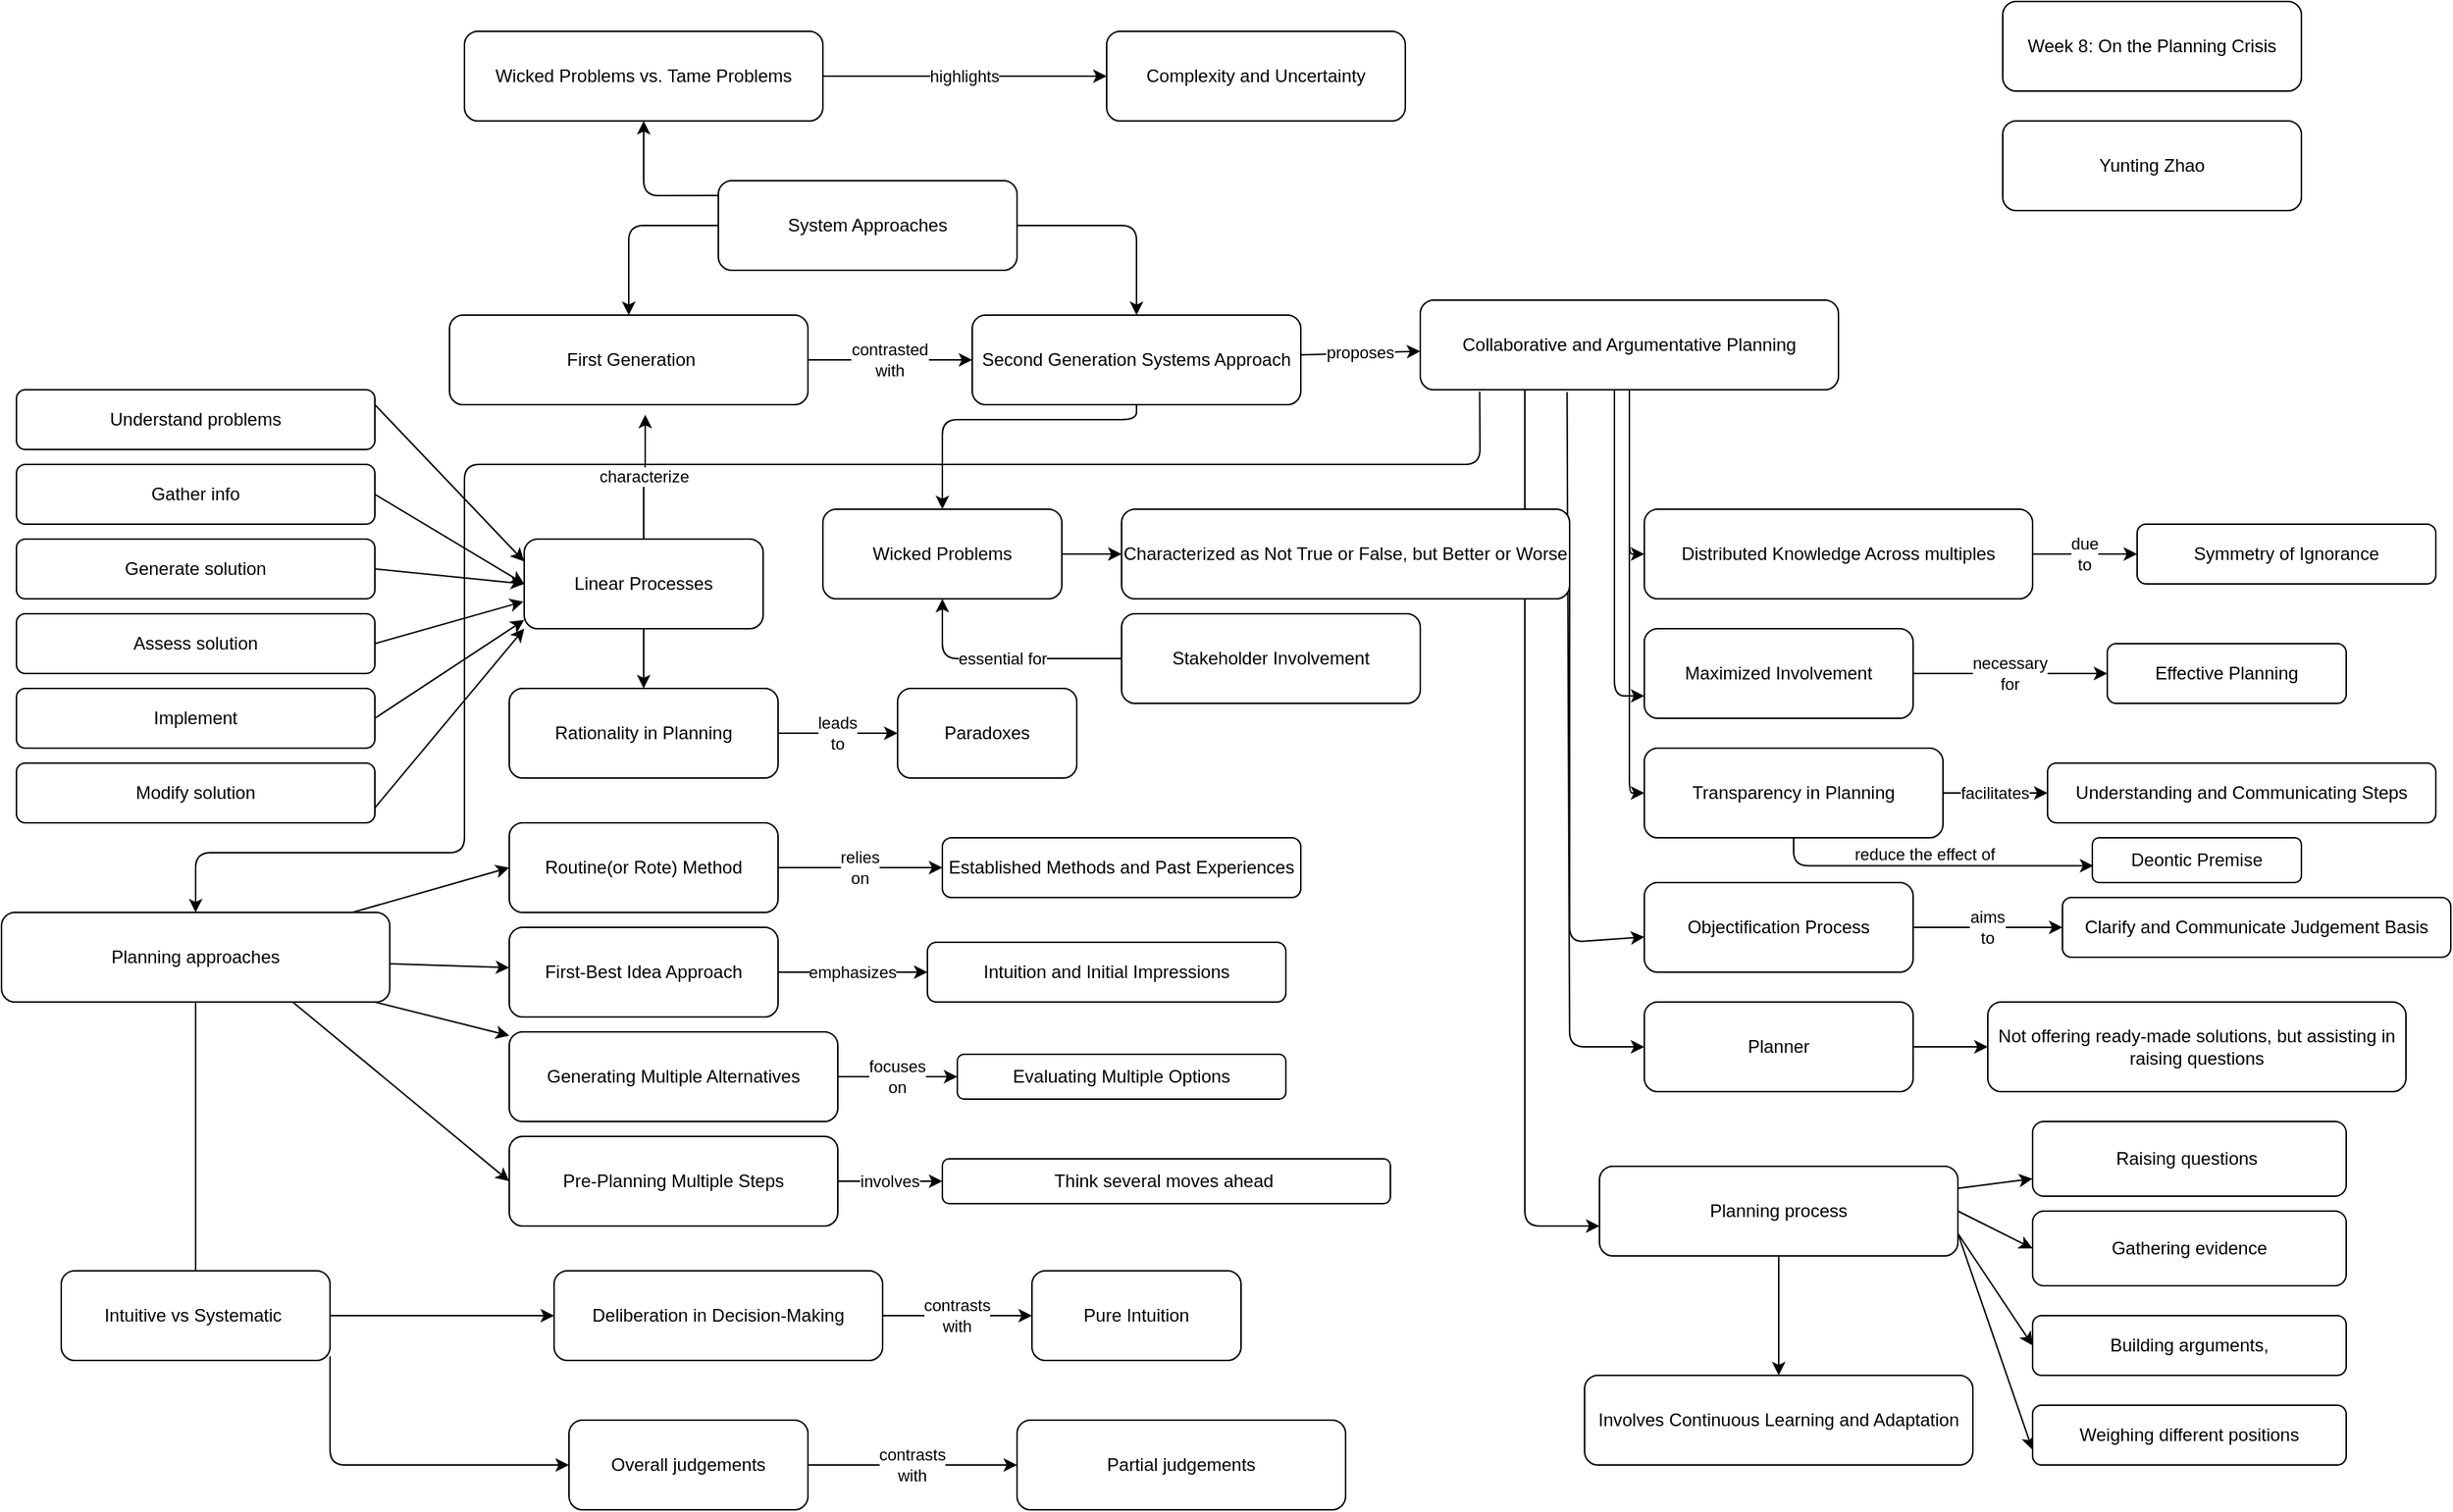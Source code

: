 <mxfile>
    <diagram id="LwMutZZ-WaKQiLU3n11E" name="Page-1">
        <mxGraphModel dx="1513" dy="1024" grid="1" gridSize="10" guides="1" tooltips="1" connect="1" arrows="1" fold="1" page="1" pageScale="1" pageWidth="1700" pageHeight="1100" math="0" shadow="0">
            <root>
                <mxCell id="0"/>
                <mxCell id="1" parent="0"/>
                <mxCell id="2" value="Routine(or Rote) Method" style="rounded=1;whiteSpace=wrap;html=1;" vertex="1" parent="1">
                    <mxGeometry x="370" y="590" width="180" height="60" as="geometry"/>
                </mxCell>
                <mxCell id="3" value="Established Methods and Past Experiences" style="rounded=1;whiteSpace=wrap;html=1;" vertex="1" parent="1">
                    <mxGeometry x="660" y="600" width="240" height="40" as="geometry"/>
                </mxCell>
                <mxCell id="5" value="First-Best Idea Approach" style="rounded=1;whiteSpace=wrap;html=1;" vertex="1" parent="1">
                    <mxGeometry x="370" y="660" width="180" height="60" as="geometry"/>
                </mxCell>
                <mxCell id="6" value="Intuition and Initial Impressions" style="rounded=1;whiteSpace=wrap;html=1;" vertex="1" parent="1">
                    <mxGeometry x="650" y="670" width="240" height="40" as="geometry"/>
                </mxCell>
                <mxCell id="8" value="Generating Multiple Alternatives" style="rounded=1;whiteSpace=wrap;html=1;" vertex="1" parent="1">
                    <mxGeometry x="370" y="730" width="220" height="60" as="geometry"/>
                </mxCell>
                <mxCell id="9" value="Evaluating Multiple Options" style="rounded=1;whiteSpace=wrap;html=1;" vertex="1" parent="1">
                    <mxGeometry x="670" y="745" width="220" height="30" as="geometry"/>
                </mxCell>
                <mxCell id="4" value="relies on" style="rounded=1;whiteSpace=wrap;html=1;;" edge="1" parent="1" source="2" target="3">
                    <mxGeometry relative="1" as="geometry"/>
                </mxCell>
                <mxCell id="7" value="emphasizes" style="rounded=1;whiteSpace=wrap;html=1;;" edge="1" parent="1" source="5" target="6">
                    <mxGeometry relative="1" as="geometry"/>
                </mxCell>
                <mxCell id="10" value="focuses on" style="rounded=1;whiteSpace=wrap;html=1;;" edge="1" parent="1" source="8" target="9">
                    <mxGeometry relative="1" as="geometry"/>
                </mxCell>
                <mxCell id="11" value="Pre-Planning Multiple Steps" style="rounded=1;whiteSpace=wrap;html=1;" vertex="1" parent="1">
                    <mxGeometry x="370" y="800" width="220" height="60" as="geometry"/>
                </mxCell>
                <mxCell id="12" value="Think several moves ahead&amp;nbsp;" style="rounded=1;whiteSpace=wrap;html=1;" vertex="1" parent="1">
                    <mxGeometry x="660" y="815" width="300" height="30" as="geometry"/>
                </mxCell>
                <mxCell id="vkzU3TonNFi_34LnpfCu-135" style="edgeStyle=none;html=1;entryX=0.5;entryY=0;entryDx=0;entryDy=0;exitX=0.5;exitY=1;exitDx=0;exitDy=0;" edge="1" parent="1" source="13" target="17">
                    <mxGeometry relative="1" as="geometry">
                        <mxPoint x="780" y="320" as="sourcePoint"/>
                        <Array as="points">
                            <mxPoint x="790" y="320"/>
                            <mxPoint x="660" y="320"/>
                        </Array>
                    </mxGeometry>
                </mxCell>
                <mxCell id="13" value="Second Generation Systems Approach" style="rounded=1;whiteSpace=wrap;html=1;" vertex="1" parent="1">
                    <mxGeometry x="680" y="250" width="220" height="60" as="geometry"/>
                </mxCell>
                <mxCell id="vkzU3TonNFi_34LnpfCu-40" style="edgeStyle=none;html=1;entryX=0;entryY=0.75;entryDx=0;entryDy=0;" edge="1" parent="1" target="23">
                    <mxGeometry relative="1" as="geometry">
                        <mxPoint x="1110" y="290" as="sourcePoint"/>
                        <Array as="points">
                            <mxPoint x="1110" y="505"/>
                        </Array>
                    </mxGeometry>
                </mxCell>
                <mxCell id="vkzU3TonNFi_34LnpfCu-105" style="edgeStyle=none;html=1;exitX=0.351;exitY=1.026;exitDx=0;exitDy=0;entryX=0;entryY=0.5;entryDx=0;entryDy=0;exitPerimeter=0;" edge="1" parent="1" source="14" target="vkzU3TonNFi_34LnpfCu-98">
                    <mxGeometry relative="1" as="geometry">
                        <Array as="points">
                            <mxPoint x="1080" y="740"/>
                        </Array>
                    </mxGeometry>
                </mxCell>
                <mxCell id="vkzU3TonNFi_34LnpfCu-111" style="edgeStyle=none;html=1;exitX=0.25;exitY=1;exitDx=0;exitDy=0;entryX=0;entryY=0.667;entryDx=0;entryDy=0;entryPerimeter=0;" edge="1" parent="1" source="14" target="vkzU3TonNFi_34LnpfCu-95">
                    <mxGeometry relative="1" as="geometry">
                        <Array as="points">
                            <mxPoint x="1050" y="860"/>
                        </Array>
                    </mxGeometry>
                </mxCell>
                <mxCell id="vkzU3TonNFi_34LnpfCu-120" style="edgeStyle=none;html=1;exitX=0.142;exitY=1.02;exitDx=0;exitDy=0;exitPerimeter=0;entryX=0.5;entryY=0;entryDx=0;entryDy=0;" edge="1" parent="1" source="14" target="vkzU3TonNFi_34LnpfCu-34">
                    <mxGeometry relative="1" as="geometry">
                        <mxPoint x="230" y="670" as="targetPoint"/>
                        <Array as="points">
                            <mxPoint x="1020" y="350"/>
                            <mxPoint x="340" y="350"/>
                            <mxPoint x="340" y="610"/>
                            <mxPoint x="160" y="610"/>
                        </Array>
                    </mxGeometry>
                </mxCell>
                <mxCell id="vkzU3TonNFi_34LnpfCu-140" style="edgeStyle=none;html=1;exitX=0.5;exitY=1;exitDx=0;exitDy=0;entryX=0;entryY=0.5;entryDx=0;entryDy=0;" edge="1" parent="1" source="14" target="25">
                    <mxGeometry relative="1" as="geometry">
                        <Array as="points">
                            <mxPoint x="1120" y="570"/>
                        </Array>
                    </mxGeometry>
                </mxCell>
                <mxCell id="14" value="Collaborative and Argumentative Planning" style="rounded=1;whiteSpace=wrap;html=1;" vertex="1" parent="1">
                    <mxGeometry x="980" y="240" width="280" height="60" as="geometry"/>
                </mxCell>
                <mxCell id="15" value="involves" style="rounded=1;whiteSpace=wrap;html=1;;" edge="1" parent="1" source="11" target="12">
                    <mxGeometry relative="1" as="geometry"/>
                </mxCell>
                <mxCell id="16" value="proposes" style="rounded=1;whiteSpace=wrap;html=1;;" edge="1" parent="1" source="13" target="14">
                    <mxGeometry relative="1" as="geometry"/>
                </mxCell>
                <mxCell id="vkzU3TonNFi_34LnpfCu-83" style="edgeStyle=none;html=1;exitX=1;exitY=0.5;exitDx=0;exitDy=0;entryX=0;entryY=0.5;entryDx=0;entryDy=0;" edge="1" parent="1" source="17" target="vkzU3TonNFi_34LnpfCu-82">
                    <mxGeometry relative="1" as="geometry"/>
                </mxCell>
                <mxCell id="17" value="Wicked Problems" style="rounded=1;whiteSpace=wrap;html=1;" vertex="1" parent="1">
                    <mxGeometry x="580" y="380" width="160" height="60" as="geometry"/>
                </mxCell>
                <mxCell id="18" value="Distributed Knowledge Across multiples" style="rounded=1;whiteSpace=wrap;html=1;" vertex="1" parent="1">
                    <mxGeometry x="1130" y="380" width="260" height="60" as="geometry"/>
                </mxCell>
                <mxCell id="19" value="Symmetry of Ignorance" style="rounded=1;whiteSpace=wrap;html=1;" vertex="1" parent="1">
                    <mxGeometry x="1460" y="390" width="200" height="40" as="geometry"/>
                </mxCell>
                <mxCell id="21" value="" style="edgeStyle=orthogonalEdgeStyle;rounded=1;html=1;exitX=0.5;exitY=1;exitDx=0;exitDy=0;entryX=0;entryY=0.5;entryDx=0;entryDy=0;" edge="1" parent="1" source="14" target="18">
                    <mxGeometry relative="1" as="geometry">
                        <Array as="points">
                            <mxPoint x="1120" y="410"/>
                        </Array>
                        <mxPoint as="offset"/>
                    </mxGeometry>
                </mxCell>
                <mxCell id="22" value="due to" style="rounded=1;whiteSpace=wrap;html=1;;" edge="1" parent="1" source="18" target="19">
                    <mxGeometry relative="1" as="geometry">
                        <mxPoint x="1920" y="410" as="sourcePoint"/>
                        <mxPoint x="1720" y="410" as="targetPoint"/>
                        <Array as="points"/>
                        <mxPoint as="offset"/>
                    </mxGeometry>
                </mxCell>
                <mxCell id="24" value="Effective Planning" style="rounded=1;whiteSpace=wrap;html=1;" vertex="1" parent="1">
                    <mxGeometry x="1440" y="470" width="160" height="40" as="geometry"/>
                </mxCell>
                <mxCell id="25" value="Transparency in Planning" style="rounded=1;whiteSpace=wrap;html=1;" vertex="1" parent="1">
                    <mxGeometry x="1130" y="540" width="200" height="60" as="geometry"/>
                </mxCell>
                <mxCell id="26" value="Understanding and Communicating Steps" style="rounded=1;whiteSpace=wrap;html=1;" vertex="1" parent="1">
                    <mxGeometry x="1400" y="550" width="260" height="40" as="geometry"/>
                </mxCell>
                <mxCell id="27" value="necessary for" style="rounded=1;whiteSpace=wrap;html=1;;" edge="1" parent="1" source="23" target="24">
                    <mxGeometry relative="1" as="geometry"/>
                </mxCell>
                <mxCell id="28" value="facilitates" style="rounded=1;whiteSpace=wrap;html=1;;" edge="1" parent="1" source="25" target="26">
                    <mxGeometry relative="1" as="geometry"/>
                </mxCell>
                <mxCell id="29" value="Deontic Premise" style="rounded=1;whiteSpace=wrap;html=1;" vertex="1" parent="1">
                    <mxGeometry x="1430" y="600" width="140" height="30" as="geometry"/>
                </mxCell>
                <mxCell id="31" value="Objectification Process" style="rounded=1;whiteSpace=wrap;html=1;" vertex="1" parent="1">
                    <mxGeometry x="1130" y="630" width="180" height="60" as="geometry"/>
                </mxCell>
                <mxCell id="32" value="Clarify and Communicate Judgement Basis" style="rounded=1;whiteSpace=wrap;html=1;" vertex="1" parent="1">
                    <mxGeometry x="1410" y="640" width="260" height="40" as="geometry"/>
                </mxCell>
                <mxCell id="34" value="aims to" style="rounded=1;whiteSpace=wrap;html=1;;" edge="1" parent="1" source="31" target="32">
                    <mxGeometry relative="1" as="geometry"/>
                </mxCell>
                <mxCell id="vkzU3TonNFi_34LnpfCu-35" style="edgeStyle=none;html=1;entryX=0;entryY=0.5;entryDx=0;entryDy=0;" edge="1" parent="1" source="vkzU3TonNFi_34LnpfCu-34" target="2">
                    <mxGeometry relative="1" as="geometry"/>
                </mxCell>
                <mxCell id="vkzU3TonNFi_34LnpfCu-36" style="rounded=1;whiteSpace=wrap;html=1;;" edge="1" parent="1" source="vkzU3TonNFi_34LnpfCu-34" target="5">
                    <mxGeometry relative="1" as="geometry"/>
                </mxCell>
                <mxCell id="vkzU3TonNFi_34LnpfCu-37" style="rounded=1;whiteSpace=wrap;html=1;;" edge="1" parent="1" source="vkzU3TonNFi_34LnpfCu-34" target="8">
                    <mxGeometry relative="1" as="geometry"/>
                </mxCell>
                <mxCell id="vkzU3TonNFi_34LnpfCu-146" style="edgeStyle=none;html=1;exitX=0.75;exitY=1;exitDx=0;exitDy=0;entryX=0;entryY=0.5;entryDx=0;entryDy=0;" edge="1" parent="1" source="vkzU3TonNFi_34LnpfCu-34" target="11">
                    <mxGeometry relative="1" as="geometry"/>
                </mxCell>
                <mxCell id="vkzU3TonNFi_34LnpfCu-34" value="Planning approaches" style="rounded=1;whiteSpace=wrap;html=1;" vertex="1" parent="1">
                    <mxGeometry x="30" y="650" width="260" height="60" as="geometry"/>
                </mxCell>
                <mxCell id="41" value="Deliberation in Decision-Making" style="rounded=1;whiteSpace=wrap;html=1;" vertex="1" parent="1">
                    <mxGeometry x="400" y="890" width="220" height="60" as="geometry"/>
                </mxCell>
                <mxCell id="42" value="Pure Intuition" style="rounded=1;whiteSpace=wrap;html=1;" vertex="1" parent="1">
                    <mxGeometry x="720" y="890" width="140" height="60" as="geometry"/>
                </mxCell>
                <mxCell id="43" value="Overall judgements" style="rounded=1;whiteSpace=wrap;html=1;" vertex="1" parent="1">
                    <mxGeometry x="410" y="990" width="160" height="60" as="geometry"/>
                </mxCell>
                <mxCell id="44" value="Partial judgements" style="rounded=1;whiteSpace=wrap;html=1;" vertex="1" parent="1">
                    <mxGeometry x="710" y="990" width="220" height="60" as="geometry"/>
                </mxCell>
                <mxCell id="45" value="contrasts with" style="rounded=1;whiteSpace=wrap;html=1;;" edge="1" parent="1" source="41" target="42">
                    <mxGeometry relative="1" as="geometry"/>
                </mxCell>
                <mxCell id="46" value="contrasts with" style="rounded=1;whiteSpace=wrap;html=1;;" edge="1" parent="1" source="43" target="44">
                    <mxGeometry relative="1" as="geometry"/>
                </mxCell>
                <mxCell id="vkzU3TonNFi_34LnpfCu-48" value="reduce the effect of&amp;nbsp;" style="edgeStyle=orthogonalEdgeStyle;rounded=1;html=1;exitX=0.5;exitY=1;exitDx=0;exitDy=0;entryX=0.005;entryY=0.625;entryDx=0;entryDy=0;entryPerimeter=0;" edge="1" parent="1" source="25" target="29">
                    <mxGeometry x="-0.015" y="8" relative="1" as="geometry">
                        <mxPoint x="1310" y="620" as="sourcePoint"/>
                        <mxPoint x="1410" y="620" as="targetPoint"/>
                        <mxPoint as="offset"/>
                    </mxGeometry>
                </mxCell>
                <mxCell id="vkzU3TonNFi_34LnpfCu-58" style="rounded=1;whiteSpace=wrap;html=1;;entryX=0;entryY=0.5;entryDx=0;entryDy=0;" edge="1" parent="1" target="41">
                    <mxGeometry relative="1" as="geometry">
                        <mxPoint x="250" y="920" as="sourcePoint"/>
                    </mxGeometry>
                </mxCell>
                <mxCell id="vkzU3TonNFi_34LnpfCu-59" style="rounded=1;whiteSpace=wrap;html=1;;" edge="1" parent="1" target="43">
                    <mxGeometry relative="1" as="geometry">
                        <mxPoint x="250" y="947.273" as="sourcePoint"/>
                        <Array as="points">
                            <mxPoint x="250" y="1020"/>
                        </Array>
                    </mxGeometry>
                </mxCell>
                <mxCell id="49" value="&amp;nbsp; First Generation&amp;nbsp;" style="rounded=1;whiteSpace=wrap;html=1;" vertex="1" parent="1">
                    <mxGeometry x="330" y="250" width="240" height="60" as="geometry"/>
                </mxCell>
                <mxCell id="52" value="contrasted with" style="rounded=1;whiteSpace=wrap;html=1;;" edge="1" parent="1" source="49" target="13">
                    <mxGeometry relative="1" as="geometry">
                        <mxPoint x="730" y="380" as="targetPoint"/>
                        <Array as="points"/>
                    </mxGeometry>
                </mxCell>
                <mxCell id="55" value="Wicked Problems vs. Tame Problems" style="rounded=1;whiteSpace=wrap;html=1;" vertex="1" parent="1">
                    <mxGeometry x="340" y="60" width="240" height="60" as="geometry"/>
                </mxCell>
                <mxCell id="56" value="Complexity and Uncertainty" style="rounded=1;whiteSpace=wrap;html=1;" vertex="1" parent="1">
                    <mxGeometry x="770" y="60" width="200" height="60" as="geometry"/>
                </mxCell>
                <mxCell id="58" value="highlights" style="rounded=1;whiteSpace=wrap;html=1;;" edge="1" parent="1" source="55" target="56">
                    <mxGeometry relative="1" as="geometry">
                        <mxPoint as="offset"/>
                    </mxGeometry>
                </mxCell>
                <mxCell id="59" value="Rationality in Planning" style="rounded=1;whiteSpace=wrap;html=1;" vertex="1" parent="1">
                    <mxGeometry x="370" y="500" width="180" height="60" as="geometry"/>
                </mxCell>
                <mxCell id="60" value="Paradoxes" style="rounded=1;whiteSpace=wrap;html=1;" vertex="1" parent="1">
                    <mxGeometry x="630" y="500" width="120" height="60" as="geometry"/>
                </mxCell>
                <mxCell id="vkzU3TonNFi_34LnpfCu-66" style="edgeStyle=none;html=1;exitX=0.5;exitY=1;exitDx=0;exitDy=0;entryX=0.5;entryY=0;entryDx=0;entryDy=0;" edge="1" parent="1" source="61" target="59">
                    <mxGeometry relative="1" as="geometry"/>
                </mxCell>
                <mxCell id="61" value="Linear Processes" style="rounded=1;whiteSpace=wrap;html=1;" vertex="1" parent="1">
                    <mxGeometry x="380" y="400" width="160" height="60" as="geometry"/>
                </mxCell>
                <mxCell id="vkzU3TonNFi_34LnpfCu-68" style="edgeStyle=none;html=1;entryX=0.5;entryY=0;entryDx=0;entryDy=0;" edge="1" parent="1" source="62" target="49">
                    <mxGeometry relative="1" as="geometry">
                        <Array as="points">
                            <mxPoint x="450" y="190"/>
                        </Array>
                    </mxGeometry>
                </mxCell>
                <mxCell id="vkzU3TonNFi_34LnpfCu-69" style="edgeStyle=none;html=1;exitX=1;exitY=0.5;exitDx=0;exitDy=0;entryX=0.5;entryY=0;entryDx=0;entryDy=0;" edge="1" parent="1" source="62" target="13">
                    <mxGeometry relative="1" as="geometry">
                        <Array as="points">
                            <mxPoint x="790" y="190"/>
                        </Array>
                    </mxGeometry>
                </mxCell>
                <mxCell id="vkzU3TonNFi_34LnpfCu-71" style="edgeStyle=none;html=1;exitX=0.004;exitY=0.165;exitDx=0;exitDy=0;entryX=0.5;entryY=1;entryDx=0;entryDy=0;exitPerimeter=0;" edge="1" parent="1" source="62" target="55">
                    <mxGeometry relative="1" as="geometry">
                        <Array as="points">
                            <mxPoint x="460" y="170"/>
                        </Array>
                    </mxGeometry>
                </mxCell>
                <mxCell id="62" value="System Approaches" style="rounded=1;whiteSpace=wrap;html=1;" vertex="1" parent="1">
                    <mxGeometry x="510" y="160" width="200" height="60" as="geometry"/>
                </mxCell>
                <mxCell id="63" value="leads to" style="rounded=1;whiteSpace=wrap;html=1;;" edge="1" parent="1" source="59" target="60">
                    <mxGeometry relative="1" as="geometry"/>
                </mxCell>
                <mxCell id="64" value="characterize" style="edgeStyle=orthogonalEdgeStyle;rounded=1;html=1;exitX=0.5;exitY=0;exitDx=0;exitDy=0;entryX=0.546;entryY=1.113;entryDx=0;entryDy=0;entryPerimeter=0;" edge="1" parent="1" source="61" target="49">
                    <mxGeometry relative="1" as="geometry"/>
                </mxCell>
                <mxCell id="67" value="Stakeholder Involvement" style="rounded=1;whiteSpace=wrap;html=1;" vertex="1" parent="1">
                    <mxGeometry x="780" y="450" width="200" height="60" as="geometry"/>
                </mxCell>
                <mxCell id="70" value="essential for" style="edgeStyle=orthogonalEdgeStyle;rounded=1;html=1;exitX=0;exitY=0.5;exitDx=0;exitDy=0;entryX=0.5;entryY=1;entryDx=0;entryDy=0;" edge="1" parent="1" source="67" target="17">
                    <mxGeometry relative="1" as="geometry"/>
                </mxCell>
                <mxCell id="80" value="Involves Continuous Learning and Adaptation" style="rounded=1;whiteSpace=wrap;html=1;" vertex="1" parent="1">
                    <mxGeometry x="1090" y="960" width="260" height="60" as="geometry"/>
                </mxCell>
                <mxCell id="vkzU3TonNFi_34LnpfCu-84" style="edgeStyle=none;html=1;exitX=1;exitY=0.5;exitDx=0;exitDy=0;" edge="1" parent="1" source="vkzU3TonNFi_34LnpfCu-82" target="31">
                    <mxGeometry relative="1" as="geometry">
                        <Array as="points">
                            <mxPoint x="1080" y="670"/>
                        </Array>
                    </mxGeometry>
                </mxCell>
                <mxCell id="vkzU3TonNFi_34LnpfCu-82" value="Characterized as Not True or False, but Better or Worse" style="rounded=1;whiteSpace=wrap;html=1;" vertex="1" parent="1">
                    <mxGeometry x="780" y="380" width="300" height="60" as="geometry"/>
                </mxCell>
                <mxCell id="vkzU3TonNFi_34LnpfCu-100" style="edgeStyle=none;html=1;" edge="1" parent="1" source="vkzU3TonNFi_34LnpfCu-95" target="vkzU3TonNFi_34LnpfCu-97">
                    <mxGeometry relative="1" as="geometry"/>
                </mxCell>
                <mxCell id="vkzU3TonNFi_34LnpfCu-106" style="edgeStyle=none;html=1;exitX=1;exitY=0.5;exitDx=0;exitDy=0;entryX=0;entryY=0.5;entryDx=0;entryDy=0;" edge="1" parent="1" source="vkzU3TonNFi_34LnpfCu-95" target="vkzU3TonNFi_34LnpfCu-101">
                    <mxGeometry relative="1" as="geometry"/>
                </mxCell>
                <mxCell id="vkzU3TonNFi_34LnpfCu-109" style="edgeStyle=none;html=1;exitX=1;exitY=0.75;exitDx=0;exitDy=0;entryX=0;entryY=0.5;entryDx=0;entryDy=0;" edge="1" parent="1" source="vkzU3TonNFi_34LnpfCu-95" target="vkzU3TonNFi_34LnpfCu-102">
                    <mxGeometry relative="1" as="geometry"/>
                </mxCell>
                <mxCell id="vkzU3TonNFi_34LnpfCu-110" style="edgeStyle=none;html=1;exitX=1;exitY=0.75;exitDx=0;exitDy=0;entryX=0;entryY=0.75;entryDx=0;entryDy=0;" edge="1" parent="1" source="vkzU3TonNFi_34LnpfCu-95" target="vkzU3TonNFi_34LnpfCu-104">
                    <mxGeometry relative="1" as="geometry"/>
                </mxCell>
                <mxCell id="vkzU3TonNFi_34LnpfCu-147" style="edgeStyle=none;html=1;exitX=0.5;exitY=1;exitDx=0;exitDy=0;entryX=0.5;entryY=0;entryDx=0;entryDy=0;" edge="1" parent="1" source="vkzU3TonNFi_34LnpfCu-95" target="80">
                    <mxGeometry relative="1" as="geometry"/>
                </mxCell>
                <mxCell id="vkzU3TonNFi_34LnpfCu-95" value="Planning process" style="rounded=1;whiteSpace=wrap;html=1;" vertex="1" parent="1">
                    <mxGeometry x="1100" y="820" width="240" height="60" as="geometry"/>
                </mxCell>
                <mxCell id="vkzU3TonNFi_34LnpfCu-96" value="Not offering ready-made solutions, but assisting in raising questions" style="rounded=1;whiteSpace=wrap;html=1;" vertex="1" parent="1">
                    <mxGeometry x="1360" y="710" width="280" height="60" as="geometry"/>
                </mxCell>
                <mxCell id="vkzU3TonNFi_34LnpfCu-97" value="&amp;nbsp;Raising questions&amp;nbsp;&amp;nbsp;" style="rounded=1;whiteSpace=wrap;html=1;" vertex="1" parent="1">
                    <mxGeometry x="1390" y="790" width="210" height="50" as="geometry"/>
                </mxCell>
                <mxCell id="vkzU3TonNFi_34LnpfCu-99" style="edgeStyle=none;html=1;exitX=1;exitY=0.5;exitDx=0;exitDy=0;entryX=0;entryY=0.5;entryDx=0;entryDy=0;" edge="1" parent="1" source="vkzU3TonNFi_34LnpfCu-98" target="vkzU3TonNFi_34LnpfCu-96">
                    <mxGeometry relative="1" as="geometry"/>
                </mxCell>
                <mxCell id="vkzU3TonNFi_34LnpfCu-98" value="Planner" style="rounded=1;whiteSpace=wrap;html=1;" vertex="1" parent="1">
                    <mxGeometry x="1130" y="710" width="180" height="60" as="geometry"/>
                </mxCell>
                <mxCell id="vkzU3TonNFi_34LnpfCu-101" value="Gathering evidence" style="rounded=1;whiteSpace=wrap;html=1;" vertex="1" parent="1">
                    <mxGeometry x="1390" y="850" width="210" height="50" as="geometry"/>
                </mxCell>
                <mxCell id="vkzU3TonNFi_34LnpfCu-102" value="Building arguments," style="rounded=1;whiteSpace=wrap;html=1;" vertex="1" parent="1">
                    <mxGeometry x="1390" y="920" width="210" height="40" as="geometry"/>
                </mxCell>
                <mxCell id="vkzU3TonNFi_34LnpfCu-104" value="Weighing different positions" style="rounded=1;whiteSpace=wrap;html=1;" vertex="1" parent="1">
                    <mxGeometry x="1390" y="980" width="210" height="40" as="geometry"/>
                </mxCell>
                <mxCell id="vkzU3TonNFi_34LnpfCu-128" style="edgeStyle=none;html=1;exitX=1;exitY=0.25;exitDx=0;exitDy=0;entryX=0;entryY=0.25;entryDx=0;entryDy=0;" edge="1" parent="1" source="vkzU3TonNFi_34LnpfCu-122" target="61">
                    <mxGeometry relative="1" as="geometry"/>
                </mxCell>
                <mxCell id="vkzU3TonNFi_34LnpfCu-122" value="Understand problems" style="rounded=1;whiteSpace=wrap;html=1;" vertex="1" parent="1">
                    <mxGeometry x="40" y="300" width="240" height="40" as="geometry"/>
                </mxCell>
                <mxCell id="vkzU3TonNFi_34LnpfCu-129" style="edgeStyle=none;html=1;exitX=1;exitY=0.5;exitDx=0;exitDy=0;entryX=0;entryY=0.5;entryDx=0;entryDy=0;" edge="1" parent="1" source="vkzU3TonNFi_34LnpfCu-123" target="61">
                    <mxGeometry relative="1" as="geometry"/>
                </mxCell>
                <mxCell id="vkzU3TonNFi_34LnpfCu-123" value="Gather info" style="rounded=1;whiteSpace=wrap;html=1;" vertex="1" parent="1">
                    <mxGeometry x="40" y="350" width="240" height="40" as="geometry"/>
                </mxCell>
                <mxCell id="vkzU3TonNFi_34LnpfCu-130" style="edgeStyle=none;html=1;exitX=1;exitY=0.5;exitDx=0;exitDy=0;" edge="1" parent="1" source="vkzU3TonNFi_34LnpfCu-124">
                    <mxGeometry relative="1" as="geometry">
                        <mxPoint x="380" y="430" as="targetPoint"/>
                    </mxGeometry>
                </mxCell>
                <mxCell id="vkzU3TonNFi_34LnpfCu-124" value="Generate solution" style="rounded=1;whiteSpace=wrap;html=1;" vertex="1" parent="1">
                    <mxGeometry x="40" y="400" width="240" height="40" as="geometry"/>
                </mxCell>
                <mxCell id="vkzU3TonNFi_34LnpfCu-131" style="edgeStyle=none;html=1;exitX=1;exitY=0.5;exitDx=0;exitDy=0;entryX=-0.003;entryY=0.697;entryDx=0;entryDy=0;entryPerimeter=0;" edge="1" parent="1" source="vkzU3TonNFi_34LnpfCu-125" target="61">
                    <mxGeometry relative="1" as="geometry"/>
                </mxCell>
                <mxCell id="vkzU3TonNFi_34LnpfCu-125" value="Assess solution" style="rounded=1;whiteSpace=wrap;html=1;" vertex="1" parent="1">
                    <mxGeometry x="40" y="450" width="240" height="40" as="geometry"/>
                </mxCell>
                <mxCell id="vkzU3TonNFi_34LnpfCu-132" style="edgeStyle=none;html=1;exitX=1;exitY=0.5;exitDx=0;exitDy=0;entryX=0;entryY=0.903;entryDx=0;entryDy=0;entryPerimeter=0;" edge="1" parent="1" source="vkzU3TonNFi_34LnpfCu-126" target="61">
                    <mxGeometry relative="1" as="geometry"/>
                </mxCell>
                <mxCell id="vkzU3TonNFi_34LnpfCu-126" value="Implement" style="rounded=1;whiteSpace=wrap;html=1;" vertex="1" parent="1">
                    <mxGeometry x="40" y="500" width="240" height="40" as="geometry"/>
                </mxCell>
                <mxCell id="vkzU3TonNFi_34LnpfCu-133" style="edgeStyle=none;html=1;exitX=1;exitY=0.75;exitDx=0;exitDy=0;entryX=0;entryY=1;entryDx=0;entryDy=0;" edge="1" parent="1" source="vkzU3TonNFi_34LnpfCu-127" target="61">
                    <mxGeometry relative="1" as="geometry"/>
                </mxCell>
                <mxCell id="vkzU3TonNFi_34LnpfCu-127" value="Modify solution" style="rounded=1;whiteSpace=wrap;html=1;" vertex="1" parent="1">
                    <mxGeometry x="40" y="550" width="240" height="40" as="geometry"/>
                </mxCell>
                <mxCell id="23" value="Maximized Involvement" style="rounded=1;whiteSpace=wrap;html=1;" vertex="1" parent="1">
                    <mxGeometry x="1130" y="460" width="180" height="60" as="geometry"/>
                </mxCell>
                <mxCell id="vkzU3TonNFi_34LnpfCu-143" value="" style="rounded=1;whiteSpace=wrap;html=1;;endArrow=none;" edge="1" parent="1" source="vkzU3TonNFi_34LnpfCu-34" target="47">
                    <mxGeometry relative="1" as="geometry">
                        <mxPoint x="245.714" y="810" as="sourcePoint"/>
                        <mxPoint x="474.286" y="890" as="targetPoint"/>
                    </mxGeometry>
                </mxCell>
                <mxCell id="47" value="Intuitive vs Systematic&amp;nbsp;" style="rounded=1;whiteSpace=wrap;html=1;" vertex="1" parent="1">
                    <mxGeometry x="70" y="890" width="180" height="60" as="geometry"/>
                </mxCell>
                <mxCell id="vkzU3TonNFi_34LnpfCu-148" value="Week 8: On the Planning Crisis" style="rounded=1;whiteSpace=wrap;html=1;" vertex="1" parent="1">
                    <mxGeometry x="1370" y="40" width="200" height="60" as="geometry"/>
                </mxCell>
                <mxCell id="vkzU3TonNFi_34LnpfCu-149" value="Yunting Zhao" style="rounded=1;whiteSpace=wrap;html=1;" vertex="1" parent="1">
                    <mxGeometry x="1370" y="120" width="200" height="60" as="geometry"/>
                </mxCell>
            </root>
        </mxGraphModel>
    </diagram>
</mxfile>